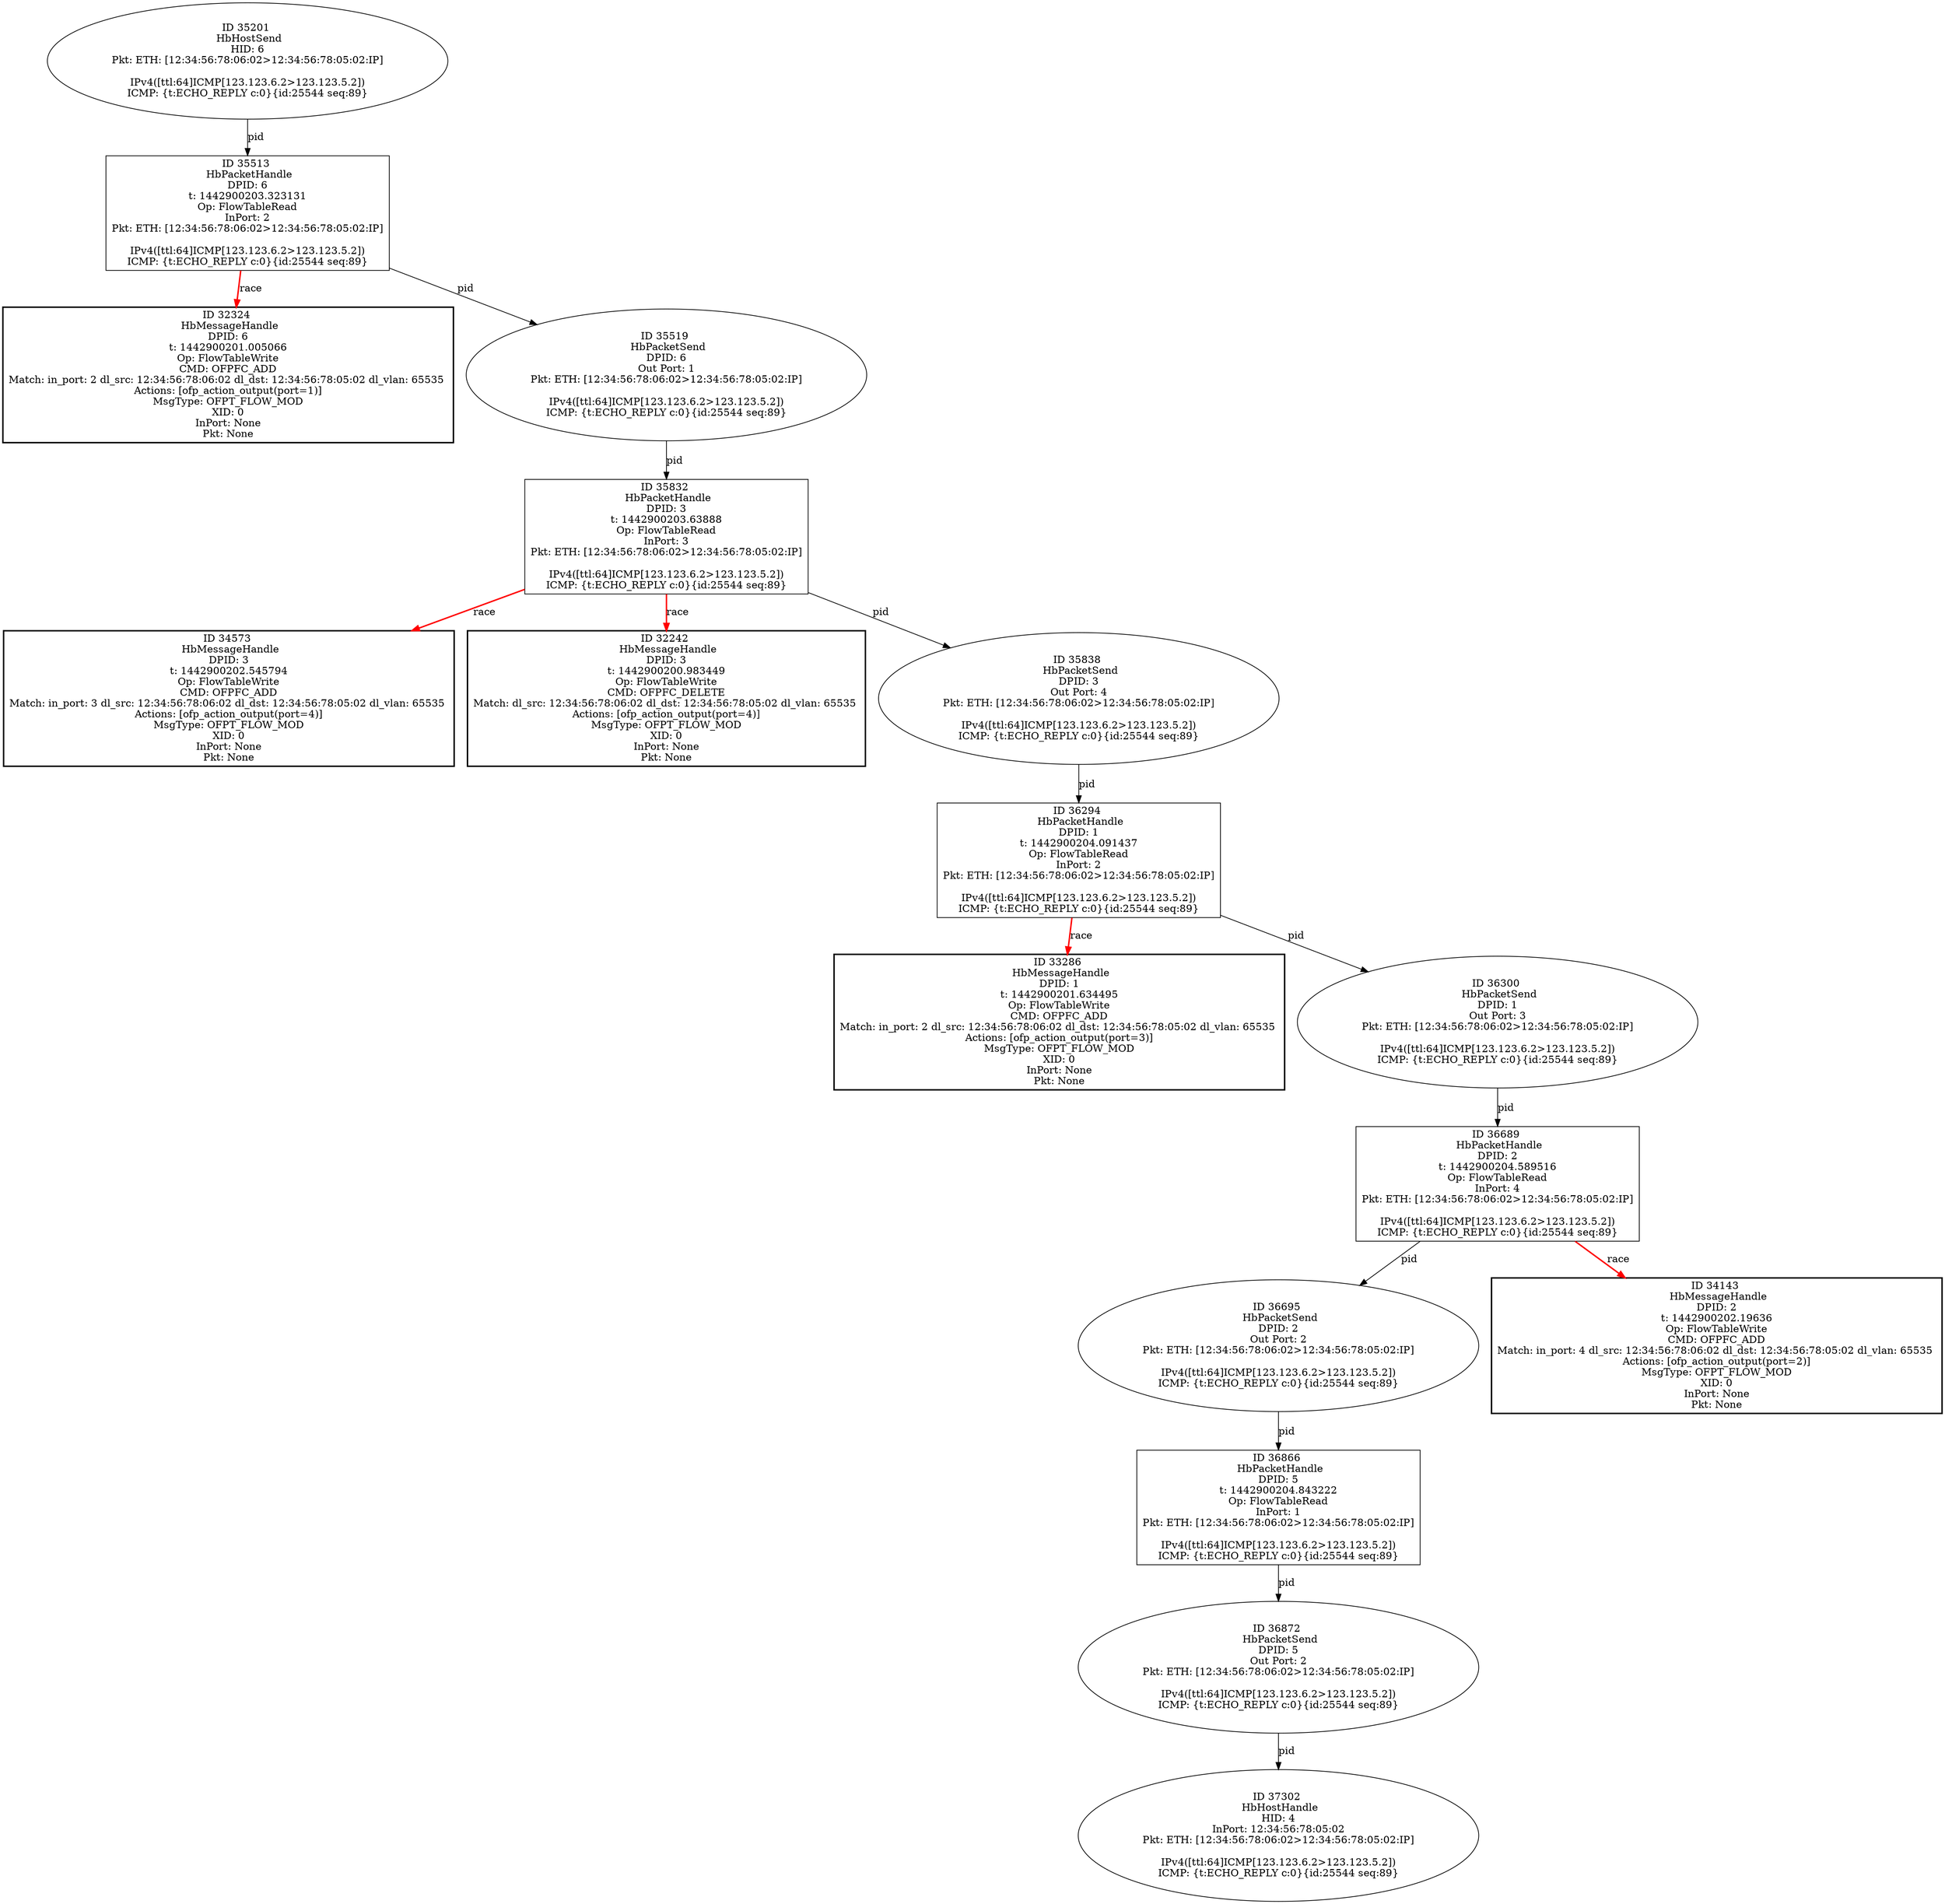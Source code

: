 strict digraph G {
35201 [shape=oval, event=<hb_events.HbHostSend object at 0x1124900d0>, label="ID 35201 
 HbHostSend
HID: 6
Pkt: ETH: [12:34:56:78:06:02>12:34:56:78:05:02:IP]

IPv4([ttl:64]ICMP[123.123.6.2>123.123.5.2])
ICMP: {t:ECHO_REPLY c:0}{id:25544 seq:89}"];
36866 [shape=box, event=<hb_events.HbPacketHandle object at 0x112c40a90>, label="ID 36866 
 HbPacketHandle
DPID: 5
t: 1442900204.843222
Op: FlowTableRead
InPort: 1
Pkt: ETH: [12:34:56:78:06:02>12:34:56:78:05:02:IP]

IPv4([ttl:64]ICMP[123.123.6.2>123.123.5.2])
ICMP: {t:ECHO_REPLY c:0}{id:25544 seq:89}"];
32324 [shape=box, style=bold, event=<hb_events.HbMessageHandle object at 0x111eac250>, label="ID 32324 
 HbMessageHandle
DPID: 6
t: 1442900201.005066
Op: FlowTableWrite
CMD: OFPFC_ADD
Match: in_port: 2 dl_src: 12:34:56:78:06:02 dl_dst: 12:34:56:78:05:02 dl_vlan: 65535 
Actions: [ofp_action_output(port=1)]
MsgType: OFPT_FLOW_MOD
XID: 0
InPort: None
Pkt: None"];
33286 [shape=box, style=bold, event=<hb_events.HbMessageHandle object at 0x112005d10>, label="ID 33286 
 HbMessageHandle
DPID: 1
t: 1442900201.634495
Op: FlowTableWrite
CMD: OFPFC_ADD
Match: in_port: 2 dl_src: 12:34:56:78:06:02 dl_dst: 12:34:56:78:05:02 dl_vlan: 65535 
Actions: [ofp_action_output(port=3)]
MsgType: OFPT_FLOW_MOD
XID: 0
InPort: None
Pkt: None"];
36294 [shape=box, event=<hb_events.HbPacketHandle object at 0x11290bf10>, label="ID 36294 
 HbPacketHandle
DPID: 1
t: 1442900204.091437
Op: FlowTableRead
InPort: 2
Pkt: ETH: [12:34:56:78:06:02>12:34:56:78:05:02:IP]

IPv4([ttl:64]ICMP[123.123.6.2>123.123.5.2])
ICMP: {t:ECHO_REPLY c:0}{id:25544 seq:89}"];
36872 [shape=oval, event=<hb_events.HbPacketSend object at 0x112c40f90>, label="ID 36872 
 HbPacketSend
DPID: 5
Out Port: 2
Pkt: ETH: [12:34:56:78:06:02>12:34:56:78:05:02:IP]

IPv4([ttl:64]ICMP[123.123.6.2>123.123.5.2])
ICMP: {t:ECHO_REPLY c:0}{id:25544 seq:89}"];
36300 [shape=oval, event=<hb_events.HbPacketSend object at 0x1128e28d0>, label="ID 36300 
 HbPacketSend
DPID: 1
Out Port: 3
Pkt: ETH: [12:34:56:78:06:02>12:34:56:78:05:02:IP]

IPv4([ttl:64]ICMP[123.123.6.2>123.123.5.2])
ICMP: {t:ECHO_REPLY c:0}{id:25544 seq:89}"];
34573 [shape=box, style=bold, event=<hb_events.HbMessageHandle object at 0x1122b3b90>, label="ID 34573 
 HbMessageHandle
DPID: 3
t: 1442900202.545794
Op: FlowTableWrite
CMD: OFPFC_ADD
Match: in_port: 3 dl_src: 12:34:56:78:06:02 dl_dst: 12:34:56:78:05:02 dl_vlan: 65535 
Actions: [ofp_action_output(port=4)]
MsgType: OFPT_FLOW_MOD
XID: 0
InPort: None
Pkt: None"];
36689 [shape=box, event=<hb_events.HbPacketHandle object at 0x112b58890>, label="ID 36689 
 HbPacketHandle
DPID: 2
t: 1442900204.589516
Op: FlowTableRead
InPort: 4
Pkt: ETH: [12:34:56:78:06:02>12:34:56:78:05:02:IP]

IPv4([ttl:64]ICMP[123.123.6.2>123.123.5.2])
ICMP: {t:ECHO_REPLY c:0}{id:25544 seq:89}"];
32242 [shape=box, style=bold, event=<hb_events.HbMessageHandle object at 0x111e8db10>, label="ID 32242 
 HbMessageHandle
DPID: 3
t: 1442900200.983449
Op: FlowTableWrite
CMD: OFPFC_DELETE
Match: dl_src: 12:34:56:78:06:02 dl_dst: 12:34:56:78:05:02 dl_vlan: 65535 
Actions: [ofp_action_output(port=4)]
MsgType: OFPT_FLOW_MOD
XID: 0
InPort: None
Pkt: None"];
37302 [shape=oval, event=<hb_events.HbHostHandle object at 0x112e65e10>, label="ID 37302 
 HbHostHandle
HID: 4
InPort: 12:34:56:78:05:02
Pkt: ETH: [12:34:56:78:06:02>12:34:56:78:05:02:IP]

IPv4([ttl:64]ICMP[123.123.6.2>123.123.5.2])
ICMP: {t:ECHO_REPLY c:0}{id:25544 seq:89}"];
36695 [shape=oval, event=<hb_events.HbPacketSend object at 0x112b58b50>, label="ID 36695 
 HbPacketSend
DPID: 2
Out Port: 2
Pkt: ETH: [12:34:56:78:06:02>12:34:56:78:05:02:IP]

IPv4([ttl:64]ICMP[123.123.6.2>123.123.5.2])
ICMP: {t:ECHO_REPLY c:0}{id:25544 seq:89}"];
35832 [shape=box, event=<hb_events.HbPacketHandle object at 0x1126a8a90>, label="ID 35832 
 HbPacketHandle
DPID: 3
t: 1442900203.63888
Op: FlowTableRead
InPort: 3
Pkt: ETH: [12:34:56:78:06:02>12:34:56:78:05:02:IP]

IPv4([ttl:64]ICMP[123.123.6.2>123.123.5.2])
ICMP: {t:ECHO_REPLY c:0}{id:25544 seq:89}"];
35513 [shape=box, event=<hb_events.HbPacketHandle object at 0x112598910>, label="ID 35513 
 HbPacketHandle
DPID: 6
t: 1442900203.323131
Op: FlowTableRead
InPort: 2
Pkt: ETH: [12:34:56:78:06:02>12:34:56:78:05:02:IP]

IPv4([ttl:64]ICMP[123.123.6.2>123.123.5.2])
ICMP: {t:ECHO_REPLY c:0}{id:25544 seq:89}"];
34143 [shape=box, style=bold, event=<hb_events.HbMessageHandle object at 0x1121c6510>, label="ID 34143 
 HbMessageHandle
DPID: 2
t: 1442900202.19636
Op: FlowTableWrite
CMD: OFPFC_ADD
Match: in_port: 4 dl_src: 12:34:56:78:06:02 dl_dst: 12:34:56:78:05:02 dl_vlan: 65535 
Actions: [ofp_action_output(port=2)]
MsgType: OFPT_FLOW_MOD
XID: 0
InPort: None
Pkt: None"];
35838 [shape=oval, event=<hb_events.HbPacketSend object at 0x1126d0cd0>, label="ID 35838 
 HbPacketSend
DPID: 3
Out Port: 4
Pkt: ETH: [12:34:56:78:06:02>12:34:56:78:05:02:IP]

IPv4([ttl:64]ICMP[123.123.6.2>123.123.5.2])
ICMP: {t:ECHO_REPLY c:0}{id:25544 seq:89}"];
35519 [shape=oval, event=<hb_events.HbPacketSend object at 0x112598b90>, label="ID 35519 
 HbPacketSend
DPID: 6
Out Port: 1
Pkt: ETH: [12:34:56:78:06:02>12:34:56:78:05:02:IP]

IPv4([ttl:64]ICMP[123.123.6.2>123.123.5.2])
ICMP: {t:ECHO_REPLY c:0}{id:25544 seq:89}"];
35201 -> 35513  [rel=pid, label=pid];
36866 -> 36872  [rel=pid, label=pid];
36294 -> 36300  [rel=pid, label=pid];
36294 -> 33286  [harmful=True, color=red, style=bold, rel=race, label=race];
36872 -> 37302  [rel=pid, label=pid];
36300 -> 36689  [rel=pid, label=pid];
36689 -> 34143  [harmful=True, color=red, style=bold, rel=race, label=race];
36689 -> 36695  [rel=pid, label=pid];
36695 -> 36866  [rel=pid, label=pid];
35832 -> 32242  [harmful=True, color=red, style=bold, rel=race, label=race];
35832 -> 34573  [harmful=True, color=red, style=bold, rel=race, label=race];
35832 -> 35838  [rel=pid, label=pid];
35513 -> 32324  [harmful=True, color=red, style=bold, rel=race, label=race];
35513 -> 35519  [rel=pid, label=pid];
35838 -> 36294  [rel=pid, label=pid];
35519 -> 35832  [rel=pid, label=pid];
}
